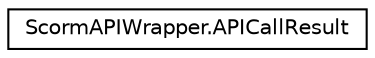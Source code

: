 digraph "Graphical Class Hierarchy"
{
  edge [fontname="Helvetica",fontsize="10",labelfontname="Helvetica",labelfontsize="10"];
  node [fontname="Helvetica",fontsize="10",shape=record];
  rankdir="LR";
  Node1 [label="ScormAPIWrapper.APICallResult",height=0.2,width=0.4,color="black", fillcolor="white", style="filled",URL="$class_scorm_a_p_i_wrapper_1_1_a_p_i_call_result.html",tooltip="This holds the values of the result of the SCORM API Callback from scorm.js"];
}
